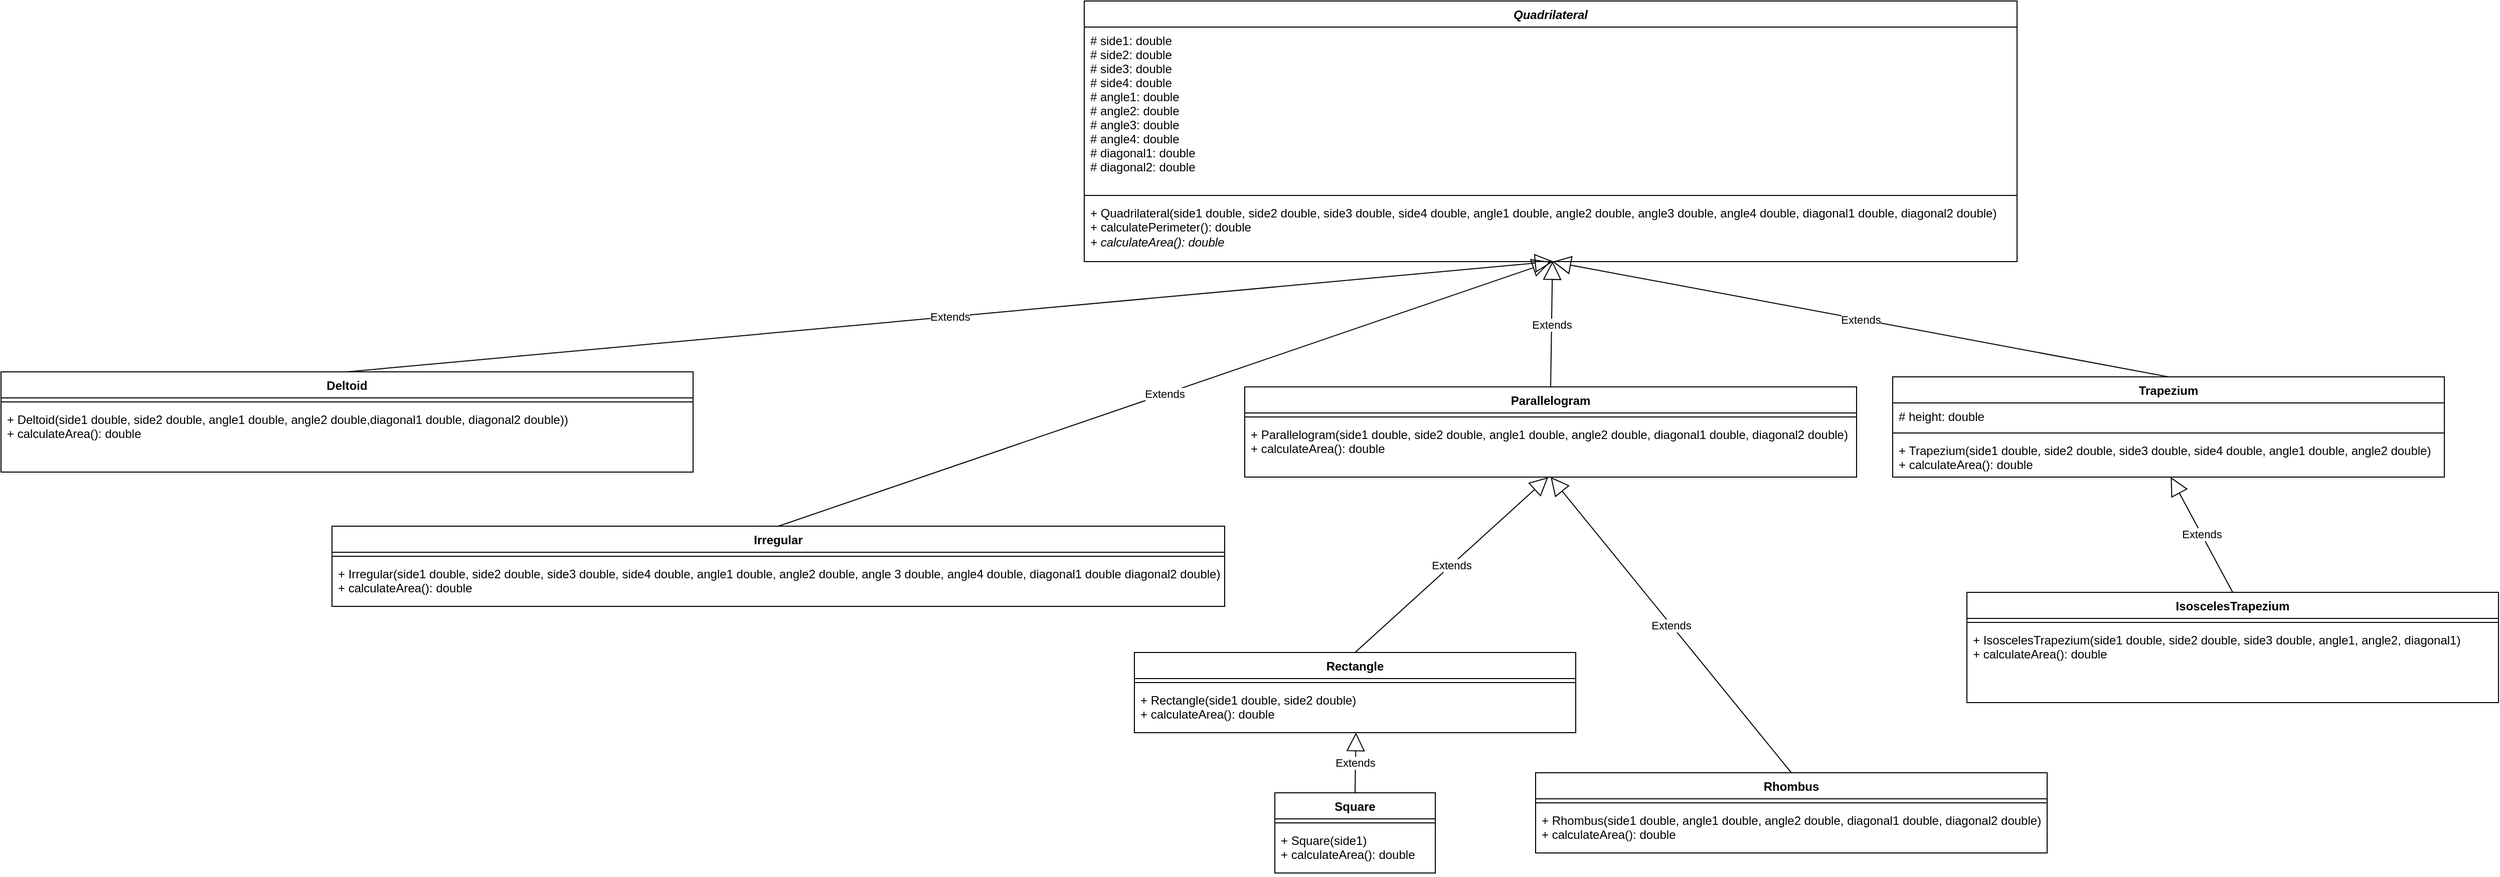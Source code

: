 <mxfile>
    <diagram id="R0bK35VjT7d7-KlwBtHu" name="Página-1">
        <mxGraphModel dx="2580" dy="571" grid="1" gridSize="10" guides="1" tooltips="1" connect="1" arrows="1" fold="1" page="1" pageScale="1" pageWidth="827" pageHeight="1169" math="0" shadow="0">
            <root>
                <mxCell id="0"/>
                <mxCell id="1" parent="0"/>
                <mxCell id="2" value="Quadrilateral" style="swimlane;fontStyle=3;align=center;verticalAlign=top;childLayout=stackLayout;horizontal=1;startSize=26;horizontalStack=0;resizeParent=1;resizeParentMax=0;resizeLast=0;collapsible=1;marginBottom=0;" parent="1" vertex="1">
                    <mxGeometry x="160" y="20" width="930" height="260" as="geometry">
                        <mxRectangle x="354" y="40" width="110" height="30" as="alternateBounds"/>
                    </mxGeometry>
                </mxCell>
                <mxCell id="3" value="# side1: double&#10;# side2: double&#10;# side3: double&#10;# side4: double&#10;# angle1: double&#10;# angle2: double&#10;# angle3: double&#10;# angle4: double&#10;# diagonal1: double&#10;# diagonal2: double" style="text;strokeColor=none;fillColor=none;align=left;verticalAlign=top;spacingLeft=4;spacingRight=4;overflow=hidden;rotatable=0;points=[[0,0.5],[1,0.5]];portConstraint=eastwest;" parent="2" vertex="1">
                    <mxGeometry y="26" width="930" height="164" as="geometry"/>
                </mxCell>
                <mxCell id="4" value="" style="line;strokeWidth=1;fillColor=none;align=left;verticalAlign=middle;spacingTop=-1;spacingLeft=3;spacingRight=3;rotatable=0;labelPosition=right;points=[];portConstraint=eastwest;strokeColor=inherit;" parent="2" vertex="1">
                    <mxGeometry y="190" width="930" height="8" as="geometry"/>
                </mxCell>
                <mxCell id="5" value="+ Quadrilateral(side1 double, side2 double, side3 double, side4 double, angle1 double, angle2 double, angle3 double, angle4 double, diagonal1 double, diagonal2 double)&lt;br&gt;+ calculatePerimeter(): double&lt;br&gt;&lt;i&gt;+ calculateArea(): double&lt;/i&gt;" style="text;strokeColor=none;fillColor=none;align=left;verticalAlign=top;spacingLeft=4;spacingRight=4;overflow=hidden;rotatable=0;points=[[0,0.5],[1,0.5]];portConstraint=eastwest;html=1;" parent="2" vertex="1">
                    <mxGeometry y="198" width="930" height="62" as="geometry"/>
                </mxCell>
                <mxCell id="49" value="Parallelogram" style="swimlane;fontStyle=1;align=center;verticalAlign=top;childLayout=stackLayout;horizontal=1;startSize=26;horizontalStack=0;resizeParent=1;resizeParentMax=0;resizeLast=0;collapsible=1;marginBottom=0;" parent="1" vertex="1">
                    <mxGeometry x="320" y="405" width="610" height="90" as="geometry"/>
                </mxCell>
                <mxCell id="51" value="" style="line;strokeWidth=1;fillColor=none;align=left;verticalAlign=middle;spacingTop=-1;spacingLeft=3;spacingRight=3;rotatable=0;labelPosition=right;points=[];portConstraint=eastwest;strokeColor=inherit;" parent="49" vertex="1">
                    <mxGeometry y="26" width="610" height="8" as="geometry"/>
                </mxCell>
                <mxCell id="52" value="+ Parallelogram(side1 double, side2 double, angle1 double, angle2 double, diagonal1 double, diagonal2 double)&#10;+ calculateArea(): double" style="text;strokeColor=none;fillColor=none;align=left;verticalAlign=top;spacingLeft=4;spacingRight=4;overflow=hidden;rotatable=0;points=[[0,0.5],[1,0.5]];portConstraint=eastwest;" parent="49" vertex="1">
                    <mxGeometry y="34" width="610" height="56" as="geometry"/>
                </mxCell>
                <mxCell id="53" value="Deltoid" style="swimlane;fontStyle=1;align=center;verticalAlign=top;childLayout=stackLayout;horizontal=1;startSize=26;horizontalStack=0;resizeParent=1;resizeParentMax=0;resizeLast=0;collapsible=1;marginBottom=0;" parent="1" vertex="1">
                    <mxGeometry x="-920" y="390" width="690" height="100" as="geometry"/>
                </mxCell>
                <mxCell id="55" value="" style="line;strokeWidth=1;fillColor=none;align=left;verticalAlign=middle;spacingTop=-1;spacingLeft=3;spacingRight=3;rotatable=0;labelPosition=right;points=[];portConstraint=eastwest;strokeColor=inherit;" parent="53" vertex="1">
                    <mxGeometry y="26" width="690" height="8" as="geometry"/>
                </mxCell>
                <mxCell id="56" value="+ Deltoid(side1 double, side2 double, angle1 double, angle2 double,diagonal1 double, diagonal2 double))&#10;+ calculateArea(): double" style="text;strokeColor=none;fillColor=none;align=left;verticalAlign=top;spacingLeft=4;spacingRight=4;overflow=hidden;rotatable=0;points=[[0,0.5],[1,0.5]];portConstraint=eastwest;" parent="53" vertex="1">
                    <mxGeometry y="34" width="690" height="66" as="geometry"/>
                </mxCell>
                <mxCell id="57" value="Irregular" style="swimlane;fontStyle=1;align=center;verticalAlign=top;childLayout=stackLayout;horizontal=1;startSize=26;horizontalStack=0;resizeParent=1;resizeParentMax=0;resizeLast=0;collapsible=1;marginBottom=0;" parent="1" vertex="1">
                    <mxGeometry x="-590" y="544" width="890" height="80" as="geometry"/>
                </mxCell>
                <mxCell id="59" value="" style="line;strokeWidth=1;fillColor=none;align=left;verticalAlign=middle;spacingTop=-1;spacingLeft=3;spacingRight=3;rotatable=0;labelPosition=right;points=[];portConstraint=eastwest;strokeColor=inherit;" parent="57" vertex="1">
                    <mxGeometry y="26" width="890" height="8" as="geometry"/>
                </mxCell>
                <mxCell id="60" value="+ Irregular(side1 double, side2 double, side3 double, side4 double, angle1 double, angle2 double, angle 3 double, angle4 double, diagonal1 double diagonal2 double)&#10;+ calculateArea(): double" style="text;strokeColor=none;fillColor=none;align=left;verticalAlign=top;spacingLeft=4;spacingRight=4;overflow=hidden;rotatable=0;points=[[0,0.5],[1,0.5]];portConstraint=eastwest;" parent="57" vertex="1">
                    <mxGeometry y="34" width="890" height="46" as="geometry"/>
                </mxCell>
                <mxCell id="63" value="IsoscelesTrapezium" style="swimlane;fontStyle=1;align=center;verticalAlign=top;childLayout=stackLayout;horizontal=1;startSize=26;horizontalStack=0;resizeParent=1;resizeParentMax=0;resizeLast=0;collapsible=1;marginBottom=0;" parent="1" vertex="1">
                    <mxGeometry x="1040" y="610" width="530" height="110" as="geometry"/>
                </mxCell>
                <mxCell id="65" value="" style="line;strokeWidth=1;fillColor=none;align=left;verticalAlign=middle;spacingTop=-1;spacingLeft=3;spacingRight=3;rotatable=0;labelPosition=right;points=[];portConstraint=eastwest;strokeColor=inherit;" parent="63" vertex="1">
                    <mxGeometry y="26" width="530" height="8" as="geometry"/>
                </mxCell>
                <mxCell id="66" value="+ IsoscelesTrapezium(side1 double, side2 double, side3 double, angle1, angle2, diagonal1)&#10;+ calculateArea(): double" style="text;strokeColor=none;fillColor=none;align=left;verticalAlign=top;spacingLeft=4;spacingRight=4;overflow=hidden;rotatable=0;points=[[0,0.5],[1,0.5]];portConstraint=eastwest;" parent="63" vertex="1">
                    <mxGeometry y="34" width="530" height="76" as="geometry"/>
                </mxCell>
                <mxCell id="67" value="Rectangle" style="swimlane;fontStyle=1;align=center;verticalAlign=top;childLayout=stackLayout;horizontal=1;startSize=26;horizontalStack=0;resizeParent=1;resizeParentMax=0;resizeLast=0;collapsible=1;marginBottom=0;" parent="1" vertex="1">
                    <mxGeometry x="210" y="670" width="440" height="80" as="geometry"/>
                </mxCell>
                <mxCell id="69" value="" style="line;strokeWidth=1;fillColor=none;align=left;verticalAlign=middle;spacingTop=-1;spacingLeft=3;spacingRight=3;rotatable=0;labelPosition=right;points=[];portConstraint=eastwest;strokeColor=inherit;" parent="67" vertex="1">
                    <mxGeometry y="26" width="440" height="8" as="geometry"/>
                </mxCell>
                <mxCell id="70" value="+ Rectangle(side1 double, side2 double)&#10;+ calculateArea(): double" style="text;strokeColor=none;fillColor=none;align=left;verticalAlign=top;spacingLeft=4;spacingRight=4;overflow=hidden;rotatable=0;points=[[0,0.5],[1,0.5]];portConstraint=eastwest;" parent="67" vertex="1">
                    <mxGeometry y="34" width="440" height="46" as="geometry"/>
                </mxCell>
                <mxCell id="71" value="Rhombus" style="swimlane;fontStyle=1;align=center;verticalAlign=top;childLayout=stackLayout;horizontal=1;startSize=26;horizontalStack=0;resizeParent=1;resizeParentMax=0;resizeLast=0;collapsible=1;marginBottom=0;" parent="1" vertex="1">
                    <mxGeometry x="610" y="790" width="510" height="80" as="geometry"/>
                </mxCell>
                <mxCell id="73" value="" style="line;strokeWidth=1;fillColor=none;align=left;verticalAlign=middle;spacingTop=-1;spacingLeft=3;spacingRight=3;rotatable=0;labelPosition=right;points=[];portConstraint=eastwest;strokeColor=inherit;" parent="71" vertex="1">
                    <mxGeometry y="26" width="510" height="8" as="geometry"/>
                </mxCell>
                <mxCell id="74" value="+ Rhombus(side1 double, angle1 double, angle2 double, diagonal1 double, diagonal2 double)&#10;+ calculateArea(): double" style="text;strokeColor=none;fillColor=none;align=left;verticalAlign=top;spacingLeft=4;spacingRight=4;overflow=hidden;rotatable=0;points=[[0,0.5],[1,0.5]];portConstraint=eastwest;" parent="71" vertex="1">
                    <mxGeometry y="34" width="510" height="46" as="geometry"/>
                </mxCell>
                <mxCell id="75" value="Square" style="swimlane;fontStyle=1;align=center;verticalAlign=top;childLayout=stackLayout;horizontal=1;startSize=26;horizontalStack=0;resizeParent=1;resizeParentMax=0;resizeLast=0;collapsible=1;marginBottom=0;" parent="1" vertex="1">
                    <mxGeometry x="350" y="810" width="160" height="80" as="geometry"/>
                </mxCell>
                <mxCell id="77" value="" style="line;strokeWidth=1;fillColor=none;align=left;verticalAlign=middle;spacingTop=-1;spacingLeft=3;spacingRight=3;rotatable=0;labelPosition=right;points=[];portConstraint=eastwest;strokeColor=inherit;" parent="75" vertex="1">
                    <mxGeometry y="26" width="160" height="8" as="geometry"/>
                </mxCell>
                <mxCell id="78" value="+ Square(side1)&#10;+ calculateArea(): double" style="text;strokeColor=none;fillColor=none;align=left;verticalAlign=top;spacingLeft=4;spacingRight=4;overflow=hidden;rotatable=0;points=[[0,0.5],[1,0.5]];portConstraint=eastwest;" parent="75" vertex="1">
                    <mxGeometry y="34" width="160" height="46" as="geometry"/>
                </mxCell>
                <mxCell id="79" value="Extends" style="endArrow=block;endSize=16;endFill=0;html=1;exitX=0.5;exitY=0;exitDx=0;exitDy=0;entryX=0.502;entryY=0.995;entryDx=0;entryDy=0;entryPerimeter=0;" parent="1" source="49" target="5" edge="1">
                    <mxGeometry width="160" relative="1" as="geometry">
                        <mxPoint x="-30" y="280" as="sourcePoint"/>
                        <mxPoint x="130" y="280" as="targetPoint"/>
                    </mxGeometry>
                </mxCell>
                <mxCell id="80" value="Extends" style="endArrow=block;endSize=16;endFill=0;html=1;exitX=0.5;exitY=0;exitDx=0;exitDy=0;entryX=0.502;entryY=1.002;entryDx=0;entryDy=0;entryPerimeter=0;" parent="1" source="89" target="5" edge="1">
                    <mxGeometry width="160" relative="1" as="geometry">
                        <mxPoint x="395" y="320" as="sourcePoint"/>
                        <mxPoint x="395.82" y="199.69" as="targetPoint"/>
                    </mxGeometry>
                </mxCell>
                <mxCell id="81" value="Extends" style="endArrow=block;endSize=16;endFill=0;html=1;exitX=0.5;exitY=0;exitDx=0;exitDy=0;entryX=0.5;entryY=1.003;entryDx=0;entryDy=0;entryPerimeter=0;" parent="1" source="57" target="5" edge="1">
                    <mxGeometry width="160" relative="1" as="geometry">
                        <mxPoint x="-150" y="470" as="sourcePoint"/>
                        <mxPoint x="390" y="190" as="targetPoint"/>
                    </mxGeometry>
                </mxCell>
                <mxCell id="83" value="Extends" style="endArrow=block;endSize=16;endFill=0;html=1;exitX=0.5;exitY=0;exitDx=0;exitDy=0;entryX=0.503;entryY=0.998;entryDx=0;entryDy=0;entryPerimeter=0;" parent="1" source="53" target="5" edge="1">
                    <mxGeometry width="160" relative="1" as="geometry">
                        <mxPoint x="-580" y="340" as="sourcePoint"/>
                        <mxPoint x="390" y="190" as="targetPoint"/>
                    </mxGeometry>
                </mxCell>
                <mxCell id="84" value="Extends" style="endArrow=block;endSize=16;endFill=0;html=1;exitX=0.5;exitY=0;exitDx=0;exitDy=0;entryX=0.504;entryY=0.998;entryDx=0;entryDy=0;entryPerimeter=0;" parent="1" source="63" target="92" edge="1">
                    <mxGeometry width="160" relative="1" as="geometry">
                        <mxPoint x="1110" y="550" as="sourcePoint"/>
                        <mxPoint x="1270" y="550" as="targetPoint"/>
                    </mxGeometry>
                </mxCell>
                <mxCell id="85" value="Extends" style="endArrow=block;endSize=16;endFill=0;html=1;exitX=0.5;exitY=0;exitDx=0;exitDy=0;entryX=0.496;entryY=1.002;entryDx=0;entryDy=0;entryPerimeter=0;" parent="1" source="67" target="52" edge="1">
                    <mxGeometry width="160" relative="1" as="geometry">
                        <mxPoint x="530" y="640" as="sourcePoint"/>
                        <mxPoint x="690" y="640" as="targetPoint"/>
                    </mxGeometry>
                </mxCell>
                <mxCell id="86" value="Extends" style="endArrow=block;endSize=16;endFill=0;html=1;exitX=0.5;exitY=0;exitDx=0;exitDy=0;entryX=0.5;entryY=0.998;entryDx=0;entryDy=0;entryPerimeter=0;" parent="1" source="71" target="52" edge="1">
                    <mxGeometry width="160" relative="1" as="geometry">
                        <mxPoint x="760" y="630" as="sourcePoint"/>
                        <mxPoint x="750" y="530" as="targetPoint"/>
                    </mxGeometry>
                </mxCell>
                <mxCell id="87" value="Extends" style="endArrow=block;endSize=16;endFill=0;html=1;exitX=0.5;exitY=0;exitDx=0;exitDy=0;entryX=0.502;entryY=0.999;entryDx=0;entryDy=0;entryPerimeter=0;" parent="1" source="75" target="70" edge="1">
                    <mxGeometry width="160" relative="1" as="geometry">
                        <mxPoint x="550" y="870" as="sourcePoint"/>
                        <mxPoint x="710" y="870" as="targetPoint"/>
                    </mxGeometry>
                </mxCell>
                <mxCell id="89" value="Trapezium" style="swimlane;fontStyle=1;align=center;verticalAlign=top;childLayout=stackLayout;horizontal=1;startSize=26;horizontalStack=0;resizeParent=1;resizeParentMax=0;resizeLast=0;collapsible=1;marginBottom=0;" vertex="1" parent="1">
                    <mxGeometry x="966" y="395" width="550" height="100" as="geometry"/>
                </mxCell>
                <mxCell id="90" value="# height: double" style="text;strokeColor=none;fillColor=none;align=left;verticalAlign=top;spacingLeft=4;spacingRight=4;overflow=hidden;rotatable=0;points=[[0,0.5],[1,0.5]];portConstraint=eastwest;" vertex="1" parent="89">
                    <mxGeometry y="26" width="550" height="26" as="geometry"/>
                </mxCell>
                <mxCell id="91" value="" style="line;strokeWidth=1;fillColor=none;align=left;verticalAlign=middle;spacingTop=-1;spacingLeft=3;spacingRight=3;rotatable=0;labelPosition=right;points=[];portConstraint=eastwest;strokeColor=inherit;" vertex="1" parent="89">
                    <mxGeometry y="52" width="550" height="8" as="geometry"/>
                </mxCell>
                <mxCell id="92" value="+ Trapezium(side1 double, side2 double, side3 double, side4 double, angle1 double, angle2 double)&#10;+ calculateArea(): double" style="text;strokeColor=none;fillColor=none;align=left;verticalAlign=top;spacingLeft=4;spacingRight=4;overflow=hidden;rotatable=0;points=[[0,0.5],[1,0.5]];portConstraint=eastwest;" vertex="1" parent="89">
                    <mxGeometry y="60" width="550" height="40" as="geometry"/>
                </mxCell>
            </root>
        </mxGraphModel>
    </diagram>
</mxfile>